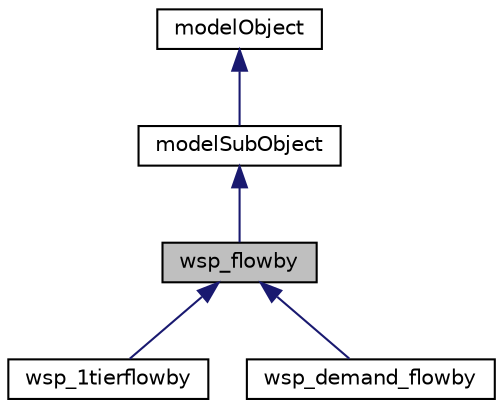 digraph "wsp_flowby"
{
 // LATEX_PDF_SIZE
  edge [fontname="Helvetica",fontsize="10",labelfontname="Helvetica",labelfontsize="10"];
  node [fontname="Helvetica",fontsize="10",shape=record];
  Node1 [label="wsp_flowby",height=0.2,width=0.4,color="black", fillcolor="grey75", style="filled", fontcolor="black",tooltip=" "];
  Node2 -> Node1 [dir="back",color="midnightblue",fontsize="10",style="solid"];
  Node2 [label="modelSubObject",height=0.2,width=0.4,color="black", fillcolor="white", style="filled",URL="$classmodelSubObject.html",tooltip=" "];
  Node3 -> Node2 [dir="back",color="midnightblue",fontsize="10",style="solid"];
  Node3 [label="modelObject",height=0.2,width=0.4,color="black", fillcolor="white", style="filled",URL="$classmodelObject.html",tooltip=" "];
  Node1 -> Node4 [dir="back",color="midnightblue",fontsize="10",style="solid"];
  Node4 [label="wsp_1tierflowby",height=0.2,width=0.4,color="black", fillcolor="white", style="filled",URL="$classwsp__1tierflowby.html",tooltip=" "];
  Node1 -> Node5 [dir="back",color="midnightblue",fontsize="10",style="solid"];
  Node5 [label="wsp_demand_flowby",height=0.2,width=0.4,color="black", fillcolor="white", style="filled",URL="$classwsp__demand__flowby.html",tooltip=" "];
}
